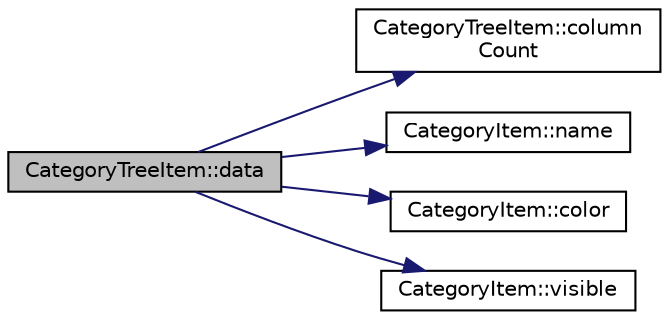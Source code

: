 digraph "CategoryTreeItem::data"
{
  edge [fontname="Helvetica",fontsize="10",labelfontname="Helvetica",labelfontsize="10"];
  node [fontname="Helvetica",fontsize="10",shape=record];
  rankdir="LR";
  Node7 [label="CategoryTreeItem::data",height=0.2,width=0.4,color="black", fillcolor="grey75", style="filled", fontcolor="black"];
  Node7 -> Node8 [color="midnightblue",fontsize="10",style="solid",fontname="Helvetica"];
  Node8 [label="CategoryTreeItem::column\lCount",height=0.2,width=0.4,color="black", fillcolor="white", style="filled",URL="$class_category_tree_item.html#ac4225ff27cff060bca07838a15312333",tooltip="Reimplemented from TreeItem::columnCount() "];
  Node7 -> Node9 [color="midnightblue",fontsize="10",style="solid",fontname="Helvetica"];
  Node9 [label="CategoryItem::name",height=0.2,width=0.4,color="black", fillcolor="white", style="filled",URL="$class_category_item.html#a10017b7f18fc09528565a971b7824099",tooltip="Return category name. "];
  Node7 -> Node10 [color="midnightblue",fontsize="10",style="solid",fontname="Helvetica"];
  Node10 [label="CategoryItem::color",height=0.2,width=0.4,color="black", fillcolor="white", style="filled",URL="$class_category_item.html#aa587131ad99ecdaa43984ca695c0ed4b"];
  Node7 -> Node11 [color="midnightblue",fontsize="10",style="solid",fontname="Helvetica"];
  Node11 [label="CategoryItem::visible",height=0.2,width=0.4,color="black", fillcolor="white", style="filled",URL="$class_category_item.html#a989a644fa3002af96e254290de52ea8b",tooltip="Return the category visibility. "];
}
